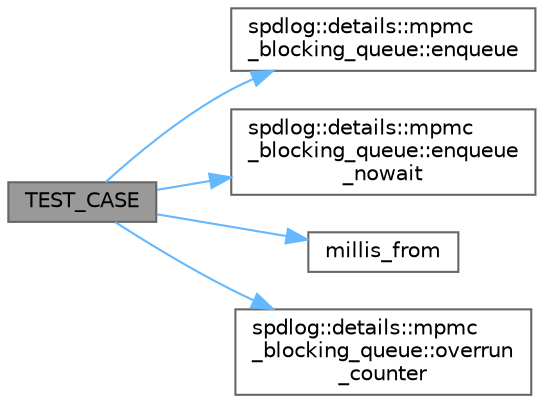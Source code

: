 digraph "TEST_CASE"
{
 // LATEX_PDF_SIZE
  bgcolor="transparent";
  edge [fontname=Helvetica,fontsize=10,labelfontname=Helvetica,labelfontsize=10];
  node [fontname=Helvetica,fontsize=10,shape=box,height=0.2,width=0.4];
  rankdir="LR";
  Node1 [id="Node000001",label="TEST_CASE",height=0.2,width=0.4,color="gray40", fillcolor="grey60", style="filled", fontcolor="black",tooltip=" "];
  Node1 -> Node2 [id="edge5_Node000001_Node000002",color="steelblue1",style="solid",tooltip=" "];
  Node2 [id="Node000002",label="spdlog::details::mpmc\l_blocking_queue::enqueue",height=0.2,width=0.4,color="grey40", fillcolor="white", style="filled",URL="$classspdlog_1_1details_1_1mpmc__blocking__queue.html#a3795640b651fcb2de66a21ef2bc221f1",tooltip=" "];
  Node1 -> Node3 [id="edge6_Node000001_Node000003",color="steelblue1",style="solid",tooltip=" "];
  Node3 [id="Node000003",label="spdlog::details::mpmc\l_blocking_queue::enqueue\l_nowait",height=0.2,width=0.4,color="grey40", fillcolor="white", style="filled",URL="$classspdlog_1_1details_1_1mpmc__blocking__queue.html#a1280489c9035a705f50f04905a5ed394",tooltip=" "];
  Node1 -> Node4 [id="edge7_Node000001_Node000004",color="steelblue1",style="solid",tooltip=" "];
  Node4 [id="Node000004",label="millis_from",height=0.2,width=0.4,color="grey40", fillcolor="white", style="filled",URL="$test__mpmc__q_8cpp.html#a9e6dc0868aeb6e7ff7d8ac7217b3fff5",tooltip=" "];
  Node1 -> Node5 [id="edge8_Node000001_Node000005",color="steelblue1",style="solid",tooltip=" "];
  Node5 [id="Node000005",label="spdlog::details::mpmc\l_blocking_queue::overrun\l_counter",height=0.2,width=0.4,color="grey40", fillcolor="white", style="filled",URL="$classspdlog_1_1details_1_1mpmc__blocking__queue.html#a15e3d12dff953034d5aad5590b8282cd",tooltip=" "];
}
